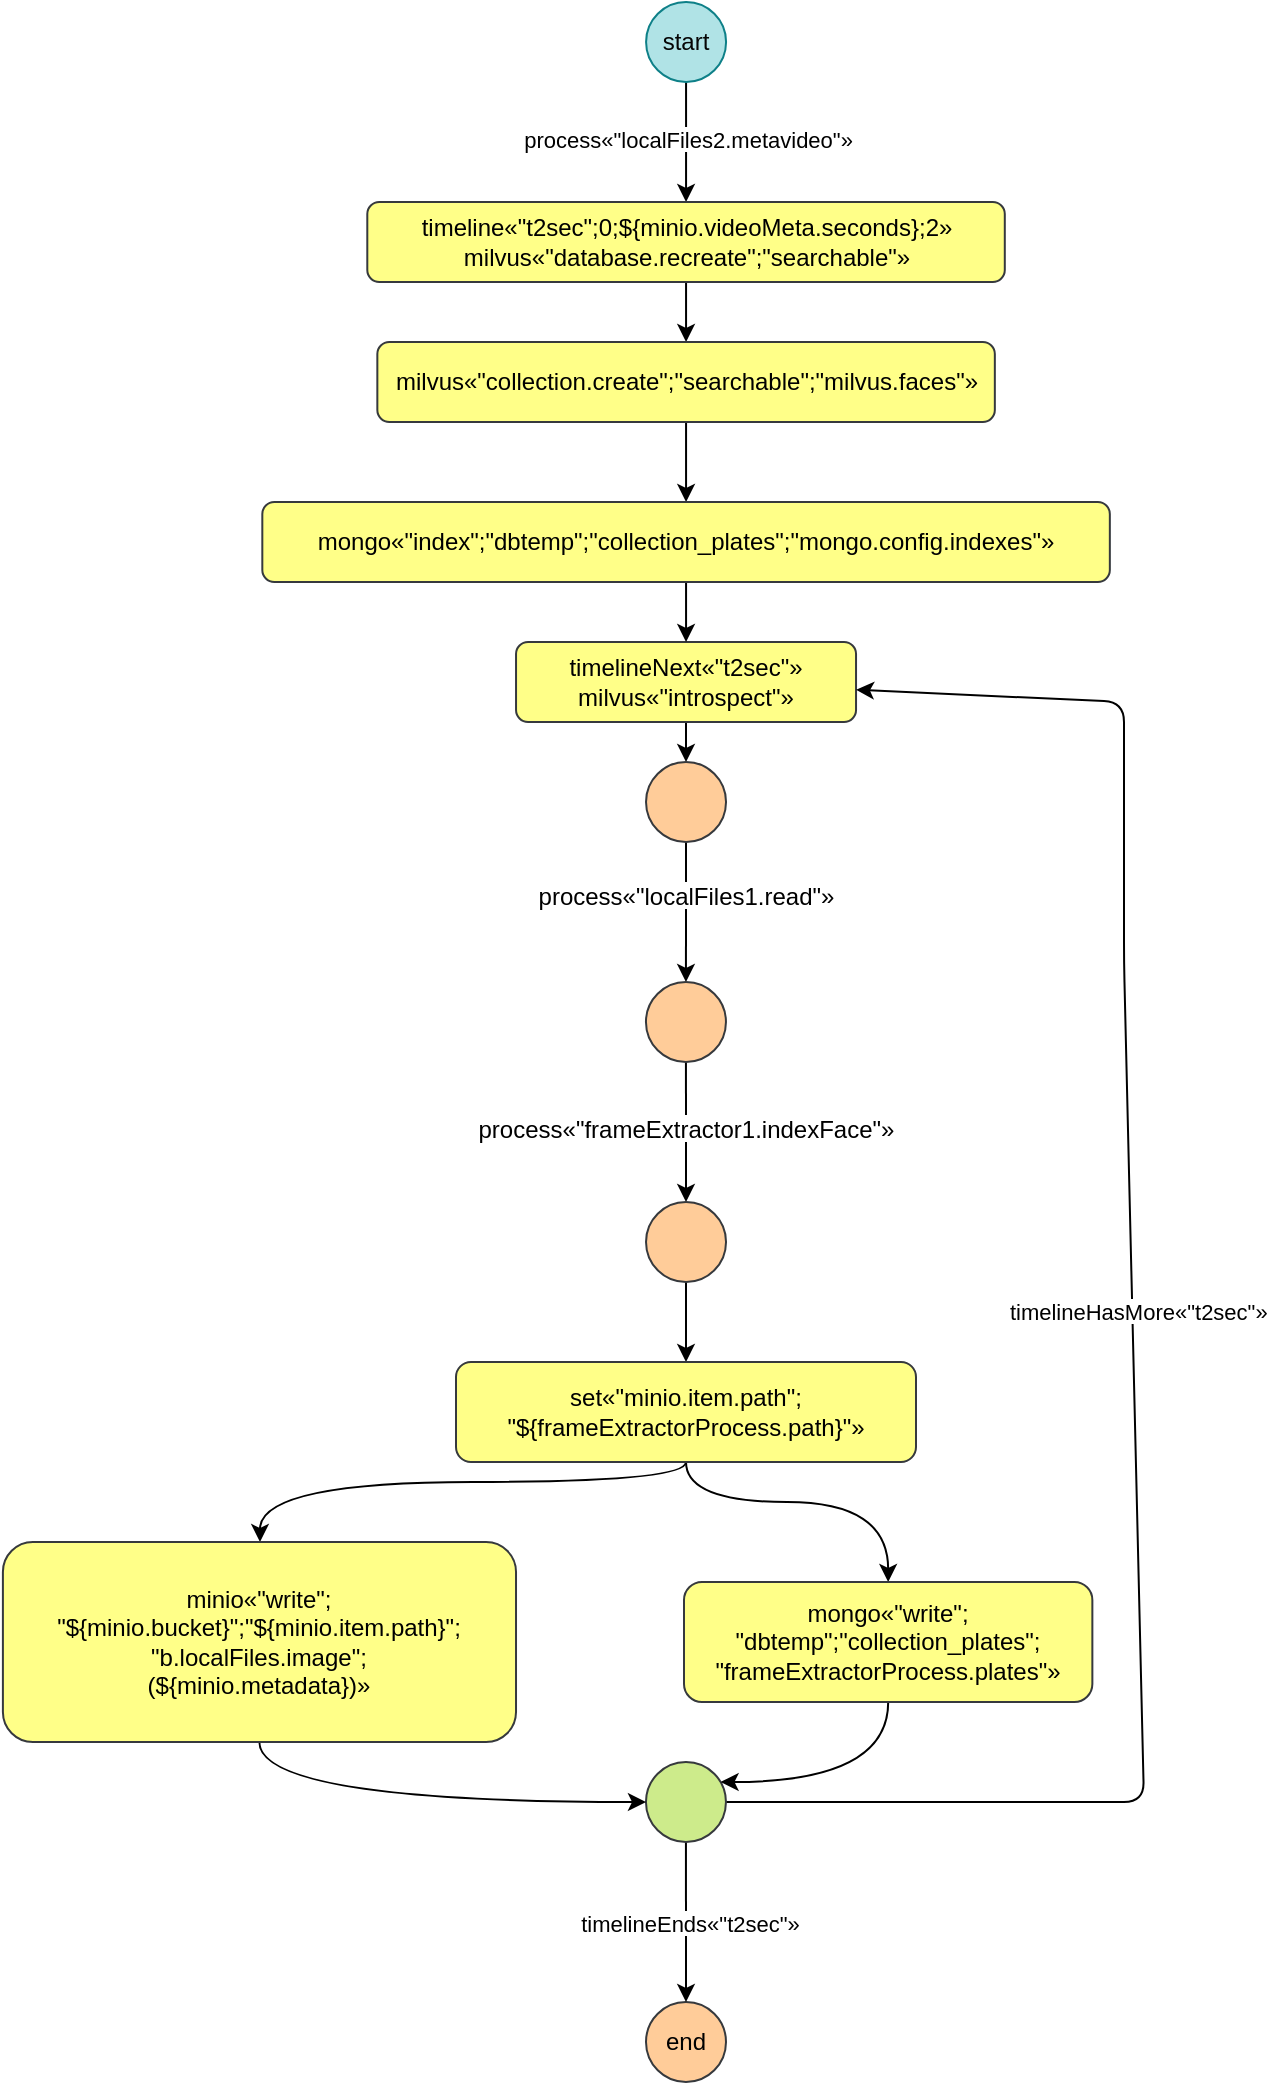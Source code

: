 <mxfile>
    <diagram id="y7LyX2alFGtX07KHJ8K6" name="Page-1">
        <mxGraphModel dx="733" dy="343" grid="1" gridSize="10" guides="1" tooltips="1" connect="1" arrows="1" fold="1" page="1" pageScale="1" pageWidth="850" pageHeight="1100" math="0" shadow="0">
            <root>
                <mxCell id="0"/>
                <mxCell id="1" parent="0"/>
                <mxCell id="4" style="edgeStyle=none;html=1;" parent="1" source="2" target="3" edge="1">
                    <mxGeometry relative="1" as="geometry"/>
                </mxCell>
                <mxCell id="54" value="process«&quot;localFiles2.metavideo&quot;»" style="edgeLabel;align=center;verticalAlign=middle;resizable=0;points=[];" parent="4" vertex="1" connectable="0">
                    <mxGeometry x="-0.067" y="1" relative="1" as="geometry">
                        <mxPoint as="offset"/>
                    </mxGeometry>
                </mxCell>
                <mxCell id="2" value="start" style="ellipse;whiteSpace=wrap;html=1;fillColor=#b0e3e6;strokeColor=#0e8088;fontColor=#050505;" parent="1" vertex="1">
                    <mxGeometry x="351.04" y="26" width="40" height="40" as="geometry"/>
                </mxCell>
                <mxCell id="52" style="edgeStyle=none;html=1;" parent="1" source="3" target="51" edge="1">
                    <mxGeometry relative="1" as="geometry"/>
                </mxCell>
                <mxCell id="3" value="timeline«&quot;t2sec&quot;;0;${minio.videoMeta.seconds};2»&#10;milvus«&quot;database.recreate&quot;;&quot;searchable&quot;»" style="rounded=1;whiteSpace=wrap;fillColor=#ffff88;strokeColor=#36393d;fontColor=#000000;" parent="1" vertex="1">
                    <mxGeometry x="211.65" y="126" width="318.75" height="40" as="geometry"/>
                </mxCell>
                <mxCell id="11" style="edgeStyle=none;html=1;exitX=0.5;exitY=1;exitDx=0;exitDy=0;" parent="1" source="46" target="30" edge="1">
                    <mxGeometry relative="1" as="geometry">
                        <mxPoint x="456" y="491" as="targetPoint"/>
                        <mxPoint x="376" y="501" as="sourcePoint"/>
                        <Array as="points"/>
                    </mxGeometry>
                </mxCell>
                <mxCell id="20" value="process«&quot;localFiles1.read&quot;»" style="edgeLabel;align=center;verticalAlign=middle;resizable=0;points=[];fontSize=12;" parent="11" vertex="1" connectable="0">
                    <mxGeometry x="-0.292" y="-1" relative="1" as="geometry">
                        <mxPoint x="1" y="1" as="offset"/>
                    </mxGeometry>
                </mxCell>
                <mxCell id="49" style="edgeStyle=none;html=1;fontSize=12;" parent="1" source="8" target="46" edge="1">
                    <mxGeometry relative="1" as="geometry"/>
                </mxCell>
                <mxCell id="8" value="timelineNext«&quot;t2sec&quot;»&#10;milvus«&quot;introspect&quot;»" style="rounded=1;whiteSpace=wrap;fillColor=#ffff88;strokeColor=#36393d;fontColor=#000000;" parent="1" vertex="1">
                    <mxGeometry x="286.02" y="346" width="170" height="40" as="geometry"/>
                </mxCell>
                <mxCell id="35" style="edgeStyle=none;html=1;" parent="1" source="30" target="34" edge="1">
                    <mxGeometry relative="1" as="geometry"/>
                </mxCell>
                <mxCell id="44" value="process«&quot;frameExtractor1.indexFace&quot;»" style="edgeLabel;align=center;verticalAlign=middle;resizable=0;points=[];fontSize=12;" parent="35" vertex="1" connectable="0">
                    <mxGeometry x="-0.5" y="1" relative="1" as="geometry">
                        <mxPoint x="-1" y="15" as="offset"/>
                    </mxGeometry>
                </mxCell>
                <mxCell id="30" value="" style="ellipse;whiteSpace=wrap;html=1;fillColor=#ffcc99;strokeColor=#36393d;fontColor=#000000;" parent="1" vertex="1">
                    <mxGeometry x="350.98" y="516" width="40" height="40" as="geometry"/>
                </mxCell>
                <mxCell id="33" value="end" style="ellipse;whiteSpace=wrap;html=1;fillColor=#ffcc99;strokeColor=#36393d;fontColor=#000000;" parent="1" vertex="1">
                    <mxGeometry x="351" y="1026" width="40" height="40" as="geometry"/>
                </mxCell>
                <mxCell id="60" style="edgeStyle=none;html=1;" parent="1" source="34" target="58" edge="1">
                    <mxGeometry relative="1" as="geometry"/>
                </mxCell>
                <mxCell id="34" value="" style="ellipse;whiteSpace=wrap;html=1;fillColor=#ffcc99;strokeColor=#36393d;fontColor=#000000;" parent="1" vertex="1">
                    <mxGeometry x="351.01" y="626" width="40" height="40" as="geometry"/>
                </mxCell>
                <mxCell id="43" style="edgeStyle=none;html=1;" parent="1" source="40" target="33" edge="1">
                    <mxGeometry relative="1" as="geometry"/>
                </mxCell>
                <mxCell id="57" value="timelineEnds«&quot;t2sec&quot;»" style="edgeLabel;align=center;verticalAlign=middle;resizable=0;points=[];" parent="43" vertex="1" connectable="0">
                    <mxGeometry y="2" relative="1" as="geometry">
                        <mxPoint as="offset"/>
                    </mxGeometry>
                </mxCell>
                <mxCell id="55" style="edgeStyle=none;html=1;" parent="1" source="40" target="8" edge="1">
                    <mxGeometry relative="1" as="geometry">
                        <Array as="points">
                            <mxPoint x="600" y="926"/>
                            <mxPoint x="590" y="506"/>
                            <mxPoint x="590" y="376"/>
                        </Array>
                    </mxGeometry>
                </mxCell>
                <mxCell id="56" value="timelineHasMore«&quot;t2sec&quot;»" style="edgeLabel;align=center;verticalAlign=middle;resizable=0;points=[];" parent="55" vertex="1" connectable="0">
                    <mxGeometry x="0.019" y="-3" relative="1" as="geometry">
                        <mxPoint as="offset"/>
                    </mxGeometry>
                </mxCell>
                <mxCell id="40" value="" style="ellipse;whiteSpace=wrap;html=1;fillColor=#cdeb8b;strokeColor=#36393d;" parent="1" vertex="1">
                    <mxGeometry x="350.98" y="906" width="40" height="40" as="geometry"/>
                </mxCell>
                <mxCell id="46" value="" style="ellipse;whiteSpace=wrap;html=1;fillColor=#ffcc99;strokeColor=#36393d;fontColor=#000000;" parent="1" vertex="1">
                    <mxGeometry x="351.01" y="406" width="40" height="40" as="geometry"/>
                </mxCell>
                <mxCell id="68" style="edgeStyle=none;html=1;" parent="1" source="51" target="67" edge="1">
                    <mxGeometry relative="1" as="geometry"/>
                </mxCell>
                <mxCell id="51" value="milvus«&quot;collection.create&quot;;&quot;searchable&quot;;&quot;milvus.faces&quot;»" style="rounded=1;whiteSpace=wrap;fillColor=#ffff88;strokeColor=#36393d;fontColor=#000000;" parent="1" vertex="1">
                    <mxGeometry x="216.67" y="196" width="308.75" height="40" as="geometry"/>
                </mxCell>
                <mxCell id="62" style="edgeStyle=orthogonalEdgeStyle;html=1;curved=1;" parent="1" source="58" target="61" edge="1">
                    <mxGeometry relative="1" as="geometry">
                        <Array as="points">
                            <mxPoint x="371" y="766"/>
                            <mxPoint x="158" y="766"/>
                        </Array>
                    </mxGeometry>
                </mxCell>
                <mxCell id="65" style="edgeStyle=orthogonalEdgeStyle;html=1;entryX=0.5;entryY=0;entryDx=0;entryDy=0;curved=1;" parent="1" source="58" target="64" edge="1">
                    <mxGeometry relative="1" as="geometry">
                        <Array as="points">
                            <mxPoint x="371" y="776"/>
                            <mxPoint x="472" y="776"/>
                        </Array>
                    </mxGeometry>
                </mxCell>
                <mxCell id="58" value="set«&quot;minio.item.path&quot;;&#10;&quot;${frameExtractorProcess.path}&quot;»" style="rounded=1;whiteSpace=wrap;fillColor=#ffff88;strokeColor=#36393d;fontColor=#000000;" parent="1" vertex="1">
                    <mxGeometry x="256" y="706" width="230" height="50" as="geometry"/>
                </mxCell>
                <mxCell id="63" style="edgeStyle=orthogonalEdgeStyle;html=1;curved=1;" parent="1" source="61" target="40" edge="1">
                    <mxGeometry relative="1" as="geometry">
                        <Array as="points">
                            <mxPoint x="158" y="926"/>
                        </Array>
                    </mxGeometry>
                </mxCell>
                <mxCell id="61" value="minio«&quot;write&quot;;&#10;&quot;${minio.bucket}&quot;;&quot;${minio.item.path}&quot;;&#10;&quot;b.localFiles.image&quot;;&#10;(${minio.metadata})»" style="rounded=1;whiteSpace=wrap;fillColor=#ffff88;strokeColor=#36393d;fontColor=#000000;" parent="1" vertex="1">
                    <mxGeometry x="29.45" y="796" width="256.56" height="100" as="geometry"/>
                </mxCell>
                <mxCell id="66" style="edgeStyle=orthogonalEdgeStyle;html=1;curved=1;" parent="1" source="64" target="40" edge="1">
                    <mxGeometry relative="1" as="geometry">
                        <Array as="points">
                            <mxPoint x="472" y="916"/>
                        </Array>
                    </mxGeometry>
                </mxCell>
                <mxCell id="64" value="mongo«&quot;write&quot;;&#10;&quot;dbtemp&quot;;&quot;collection_plates&quot;;&#10;&quot;frameExtractorProcess.plates&quot;»" style="rounded=1;whiteSpace=wrap;fillColor=#ffff88;strokeColor=#36393d;fontColor=#000000;" parent="1" vertex="1">
                    <mxGeometry x="370" y="816" width="204.18" height="60" as="geometry"/>
                </mxCell>
                <mxCell id="69" style="edgeStyle=none;html=1;" parent="1" source="67" target="8" edge="1">
                    <mxGeometry relative="1" as="geometry"/>
                </mxCell>
                <mxCell id="67" value="mongo«&quot;index&quot;;&quot;dbtemp&quot;;&quot;collection_plates&quot;;&quot;mongo.config.indexes&quot;»" style="rounded=1;whiteSpace=wrap;fillColor=#ffff88;strokeColor=#36393d;fontColor=#000000;" parent="1" vertex="1">
                    <mxGeometry x="159.16" y="276" width="423.76" height="40" as="geometry"/>
                </mxCell>
            </root>
        </mxGraphModel>
    </diagram>
</mxfile>